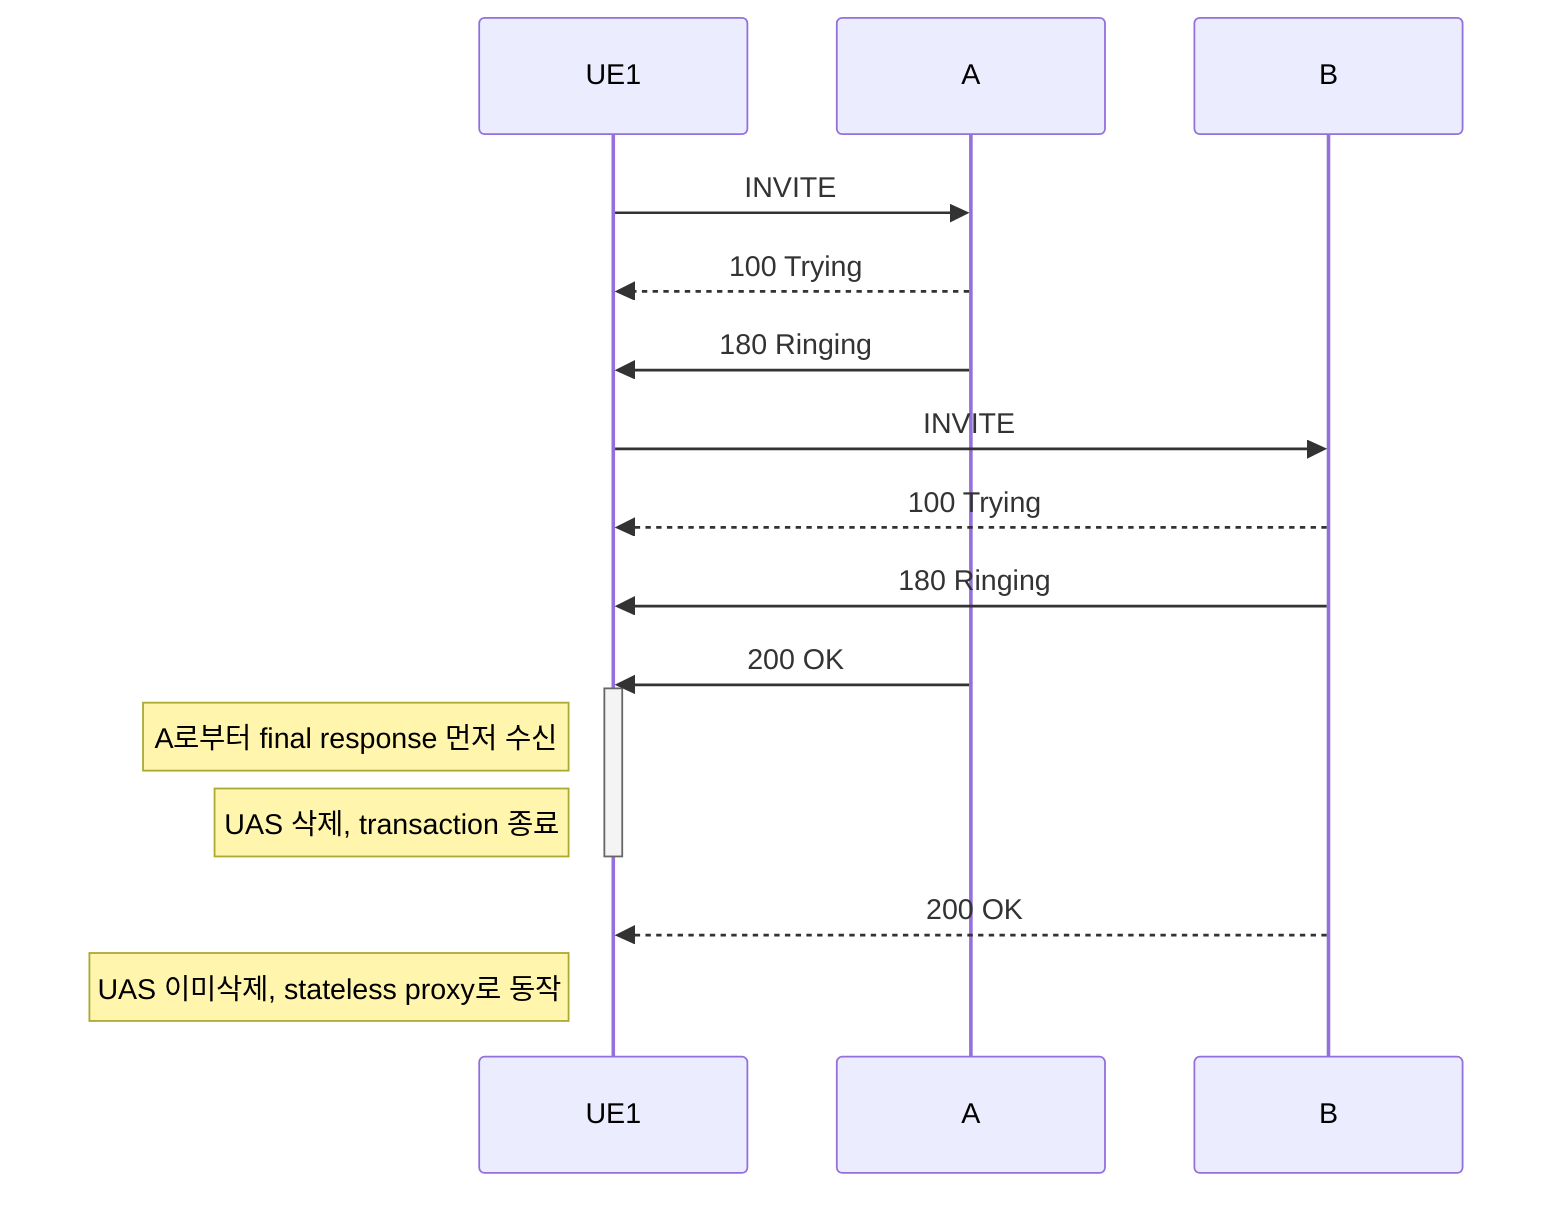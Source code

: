 %% Sequence diagram code
sequenceDiagram
    UE1 ->> A: INVITE
    A -->> UE1: 100 Trying
    A ->> UE1: 180 Ringing
    UE1 ->> B: INVITE
    B -->> UE1: 100 Trying
    B ->> UE1: 180 Ringing
    A ->> UE1: 200 OK
    activate UE1
    Note left of UE1: A로부터 final response 먼저 수신
    Note left of UE1: UAS 삭제, transaction 종료
    deactivate UE1
    B -->> UE1: 200 OK
    activate UE1
    Note left of UE1: UAS 이미삭제, stateless proxy로 동작
    activate UE1